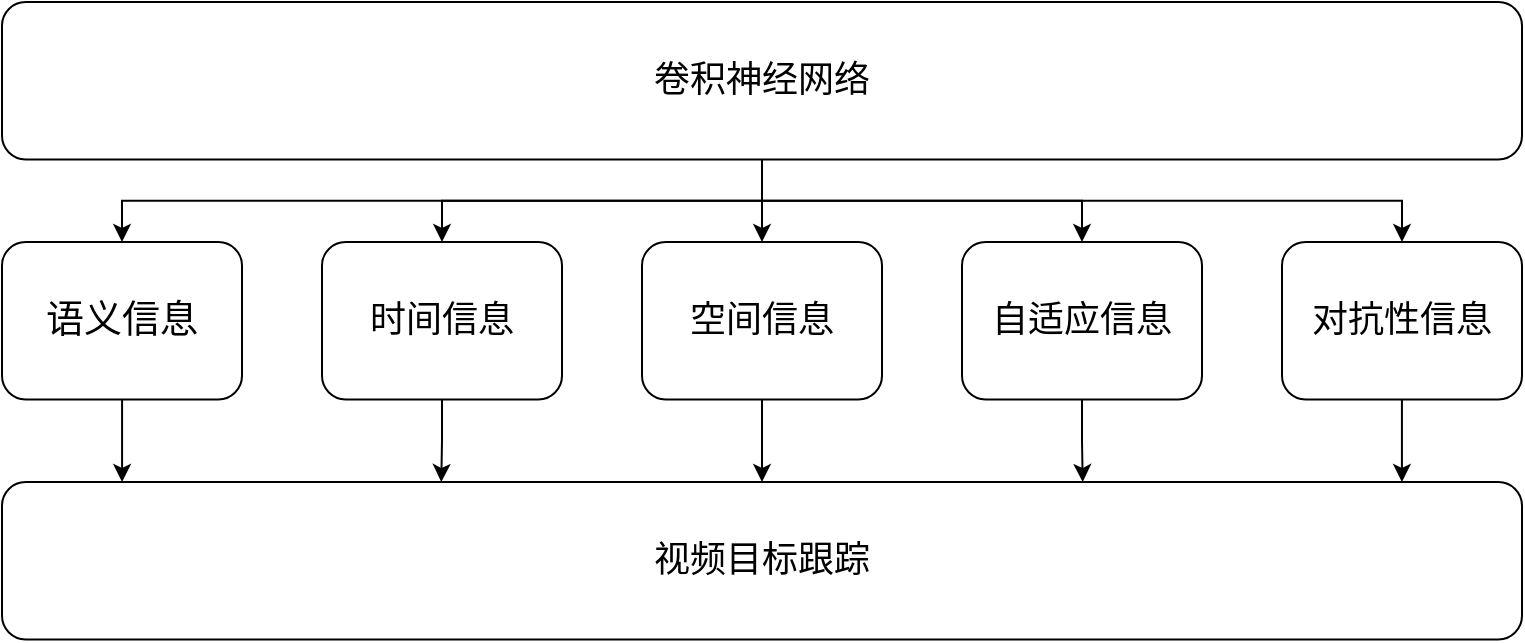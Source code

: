 <mxfile version="14.1.8" type="device"><diagram id="n2rtlbvqnFNgobeMwtWB" name="第 1 页"><mxGraphModel dx="1168" dy="788" grid="1" gridSize="10" guides="1" tooltips="1" connect="1" arrows="1" fold="1" page="1" pageScale="1" pageWidth="827" pageHeight="1169" math="0" shadow="0"><root><mxCell id="0"/><mxCell id="1" parent="0"/><mxCell id="Kl_xvmH-eeFZy_BMSAjb-9" style="edgeStyle=orthogonalEdgeStyle;rounded=0;orthogonalLoop=1;jettySize=auto;html=1;exitX=0.5;exitY=1;exitDx=0;exitDy=0;entryX=0.5;entryY=0;entryDx=0;entryDy=0;" edge="1" parent="1" source="Kl_xvmH-eeFZy_BMSAjb-1" target="Kl_xvmH-eeFZy_BMSAjb-4"><mxGeometry relative="1" as="geometry"/></mxCell><mxCell id="Kl_xvmH-eeFZy_BMSAjb-23" style="edgeStyle=orthogonalEdgeStyle;rounded=0;orthogonalLoop=1;jettySize=auto;html=1;entryX=0.5;entryY=0;entryDx=0;entryDy=0;" edge="1" parent="1" source="Kl_xvmH-eeFZy_BMSAjb-1" target="Kl_xvmH-eeFZy_BMSAjb-2"><mxGeometry relative="1" as="geometry"/></mxCell><mxCell id="Kl_xvmH-eeFZy_BMSAjb-24" style="edgeStyle=orthogonalEdgeStyle;rounded=0;orthogonalLoop=1;jettySize=auto;html=1;entryX=0.5;entryY=0;entryDx=0;entryDy=0;" edge="1" parent="1" source="Kl_xvmH-eeFZy_BMSAjb-1" target="Kl_xvmH-eeFZy_BMSAjb-3"><mxGeometry relative="1" as="geometry"/></mxCell><mxCell id="Kl_xvmH-eeFZy_BMSAjb-25" style="edgeStyle=orthogonalEdgeStyle;rounded=0;orthogonalLoop=1;jettySize=auto;html=1;" edge="1" parent="1" source="Kl_xvmH-eeFZy_BMSAjb-1" target="Kl_xvmH-eeFZy_BMSAjb-5"><mxGeometry relative="1" as="geometry"/></mxCell><mxCell id="Kl_xvmH-eeFZy_BMSAjb-27" style="edgeStyle=orthogonalEdgeStyle;rounded=0;orthogonalLoop=1;jettySize=auto;html=1;entryX=0.5;entryY=0;entryDx=0;entryDy=0;" edge="1" parent="1" source="Kl_xvmH-eeFZy_BMSAjb-1" target="Kl_xvmH-eeFZy_BMSAjb-6"><mxGeometry relative="1" as="geometry"/></mxCell><mxCell id="Kl_xvmH-eeFZy_BMSAjb-1" value="&lt;font style=&quot;font-size: 18px&quot;&gt;卷积神经网络&lt;/font&gt;" style="rounded=1;whiteSpace=wrap;html=1;" vertex="1" parent="1"><mxGeometry x="40" y="120" width="760" height="78.74" as="geometry"/></mxCell><mxCell id="Kl_xvmH-eeFZy_BMSAjb-30" style="edgeStyle=orthogonalEdgeStyle;rounded=0;orthogonalLoop=1;jettySize=auto;html=1;entryX=0.289;entryY=0;entryDx=0;entryDy=0;entryPerimeter=0;" edge="1" parent="1" source="Kl_xvmH-eeFZy_BMSAjb-2" target="Kl_xvmH-eeFZy_BMSAjb-7"><mxGeometry relative="1" as="geometry"/></mxCell><mxCell id="Kl_xvmH-eeFZy_BMSAjb-2" value="&lt;font style=&quot;font-size: 18px&quot;&gt;时间信息&lt;/font&gt;" style="rounded=1;whiteSpace=wrap;html=1;" vertex="1" parent="1"><mxGeometry x="200" y="240" width="120" height="78.74" as="geometry"/></mxCell><mxCell id="Kl_xvmH-eeFZy_BMSAjb-31" style="edgeStyle=orthogonalEdgeStyle;rounded=0;orthogonalLoop=1;jettySize=auto;html=1;entryX=0.5;entryY=0;entryDx=0;entryDy=0;" edge="1" parent="1" source="Kl_xvmH-eeFZy_BMSAjb-3" target="Kl_xvmH-eeFZy_BMSAjb-7"><mxGeometry relative="1" as="geometry"/></mxCell><mxCell id="Kl_xvmH-eeFZy_BMSAjb-3" value="&lt;font style=&quot;font-size: 18px&quot;&gt;空间信息&lt;/font&gt;" style="rounded=1;whiteSpace=wrap;html=1;" vertex="1" parent="1"><mxGeometry x="360" y="240" width="120" height="78.74" as="geometry"/></mxCell><mxCell id="Kl_xvmH-eeFZy_BMSAjb-29" style="edgeStyle=orthogonalEdgeStyle;rounded=0;orthogonalLoop=1;jettySize=auto;html=1;entryX=0.079;entryY=0;entryDx=0;entryDy=0;entryPerimeter=0;" edge="1" parent="1" source="Kl_xvmH-eeFZy_BMSAjb-4" target="Kl_xvmH-eeFZy_BMSAjb-7"><mxGeometry relative="1" as="geometry"/></mxCell><mxCell id="Kl_xvmH-eeFZy_BMSAjb-4" value="&lt;font style=&quot;font-size: 19px&quot;&gt;语义信息&lt;/font&gt;" style="rounded=1;whiteSpace=wrap;html=1;" vertex="1" parent="1"><mxGeometry x="40" y="240" width="120" height="78.74" as="geometry"/></mxCell><mxCell id="Kl_xvmH-eeFZy_BMSAjb-34" style="edgeStyle=orthogonalEdgeStyle;rounded=0;orthogonalLoop=1;jettySize=auto;html=1;entryX=0.711;entryY=0;entryDx=0;entryDy=0;entryPerimeter=0;" edge="1" parent="1" source="Kl_xvmH-eeFZy_BMSAjb-5" target="Kl_xvmH-eeFZy_BMSAjb-7"><mxGeometry relative="1" as="geometry"/></mxCell><mxCell id="Kl_xvmH-eeFZy_BMSAjb-5" value="&lt;font style=&quot;font-size: 18px&quot;&gt;自适应信息&lt;/font&gt;" style="rounded=1;whiteSpace=wrap;html=1;" vertex="1" parent="1"><mxGeometry x="520" y="240" width="120" height="78.74" as="geometry"/></mxCell><mxCell id="Kl_xvmH-eeFZy_BMSAjb-36" style="edgeStyle=orthogonalEdgeStyle;rounded=0;orthogonalLoop=1;jettySize=auto;html=1;entryX=0.921;entryY=0;entryDx=0;entryDy=0;entryPerimeter=0;" edge="1" parent="1" source="Kl_xvmH-eeFZy_BMSAjb-6" target="Kl_xvmH-eeFZy_BMSAjb-7"><mxGeometry relative="1" as="geometry"/></mxCell><mxCell id="Kl_xvmH-eeFZy_BMSAjb-6" value="&lt;font style=&quot;font-size: 18px&quot;&gt;对抗性信息&lt;/font&gt;" style="rounded=1;whiteSpace=wrap;html=1;" vertex="1" parent="1"><mxGeometry x="680" y="240" width="120" height="78.74" as="geometry"/></mxCell><mxCell id="Kl_xvmH-eeFZy_BMSAjb-7" value="&lt;font style=&quot;font-size: 18px&quot;&gt;视频目标跟踪&lt;/font&gt;" style="rounded=1;whiteSpace=wrap;html=1;" vertex="1" parent="1"><mxGeometry x="40" y="360" width="760" height="78.74" as="geometry"/></mxCell></root></mxGraphModel></diagram></mxfile>